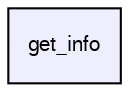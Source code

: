 digraph G {
  compound=true
  node [ fontsize="10", fontname="FreeSans"];
  edge [ labelfontsize="10", labelfontname="FreeSans"];
  dir_4199548edcfd66583cc0648af879b997 [shape=box, label="get_info", style="filled", fillcolor="#eeeeff", pencolor="black", URL="dir_4199548edcfd66583cc0648af879b997.html"];
}
